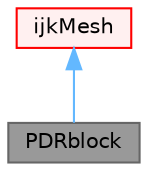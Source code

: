 digraph "PDRblock"
{
 // LATEX_PDF_SIZE
  bgcolor="transparent";
  edge [fontname=Helvetica,fontsize=10,labelfontname=Helvetica,labelfontsize=10];
  node [fontname=Helvetica,fontsize=10,shape=box,height=0.2,width=0.4];
  Node1 [id="Node000001",label="PDRblock",height=0.2,width=0.4,color="gray40", fillcolor="grey60", style="filled", fontcolor="black",tooltip="A single block x-y-z rectilinear mesh addressable as i,j,k with simplified creation...."];
  Node2 -> Node1 [id="edge1_Node000001_Node000002",dir="back",color="steelblue1",style="solid",tooltip=" "];
  Node2 [id="Node000002",label="ijkMesh",height=0.2,width=0.4,color="red", fillcolor="#FFF0F0", style="filled",URL="$classFoam_1_1ijkMesh.html",tooltip="A simple i-j-k (row-major order) to linear addressing for a rectilinear mesh. Since the underlying me..."];
}
